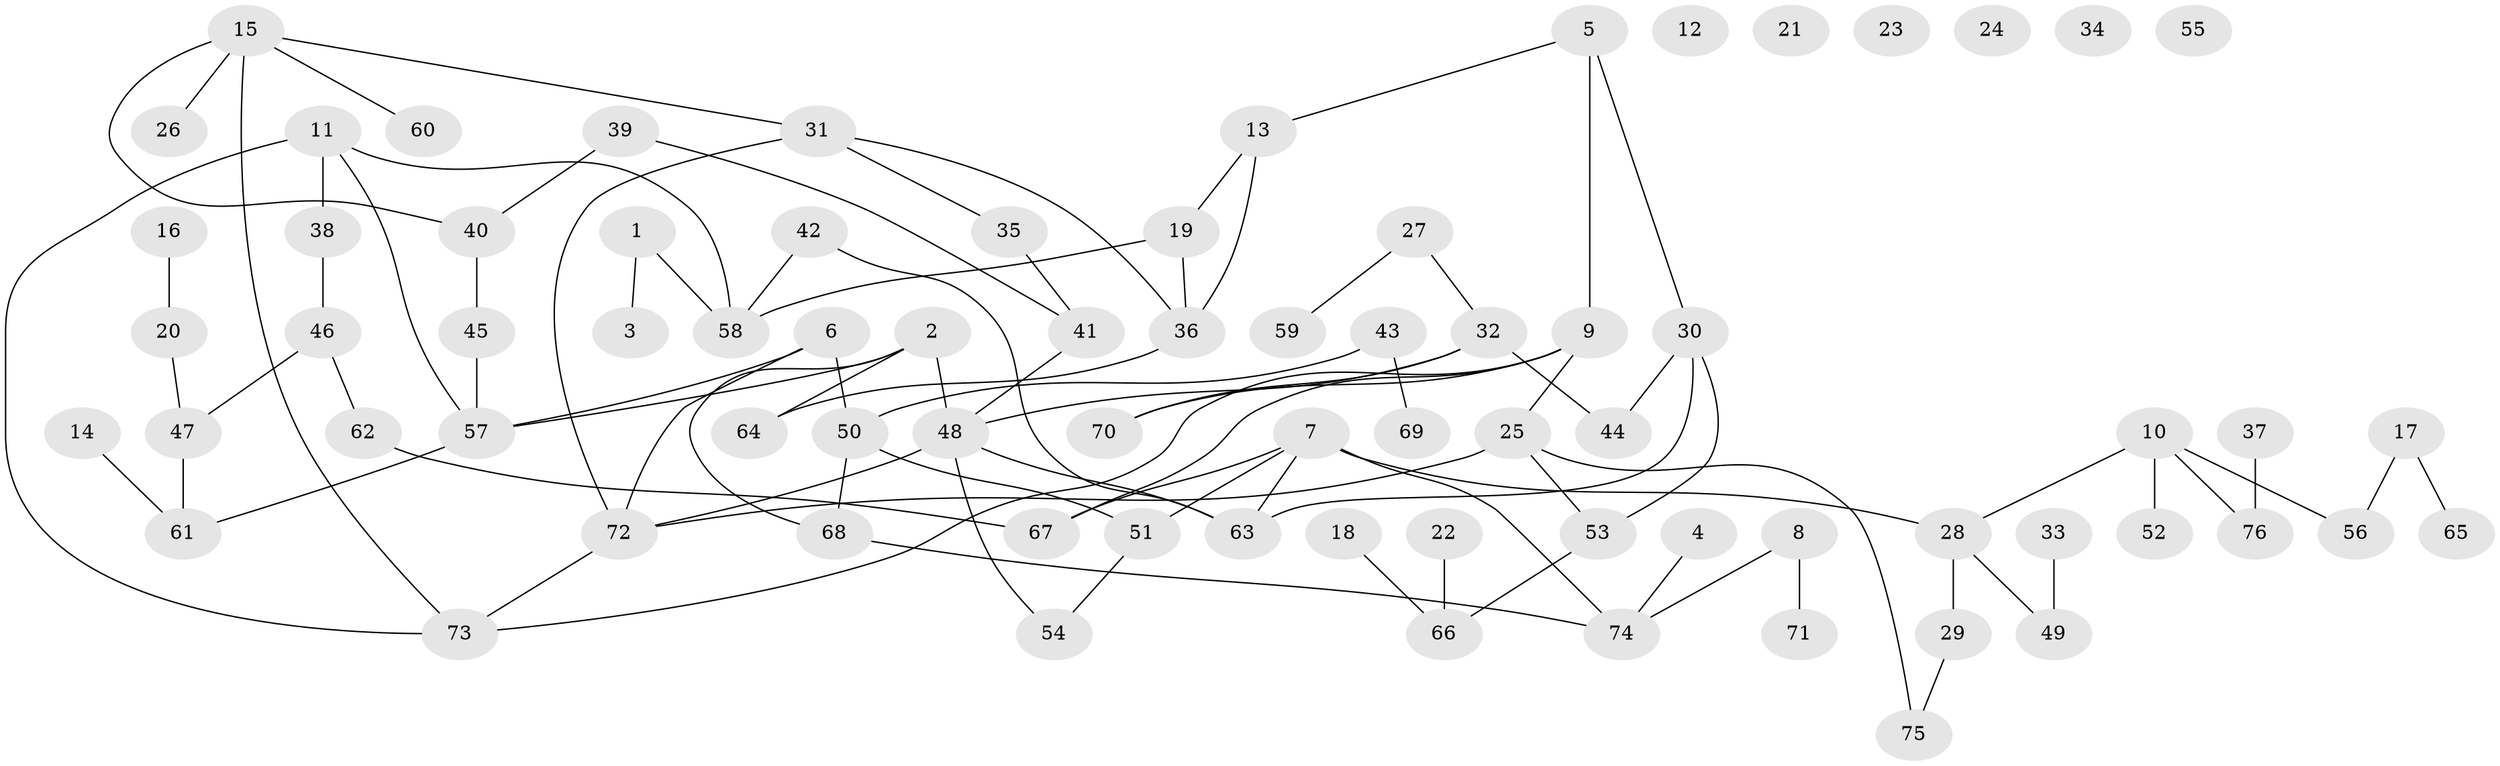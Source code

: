 // Generated by graph-tools (version 1.1) at 2025/25/03/09/25 03:25:23]
// undirected, 76 vertices, 93 edges
graph export_dot {
graph [start="1"]
  node [color=gray90,style=filled];
  1;
  2;
  3;
  4;
  5;
  6;
  7;
  8;
  9;
  10;
  11;
  12;
  13;
  14;
  15;
  16;
  17;
  18;
  19;
  20;
  21;
  22;
  23;
  24;
  25;
  26;
  27;
  28;
  29;
  30;
  31;
  32;
  33;
  34;
  35;
  36;
  37;
  38;
  39;
  40;
  41;
  42;
  43;
  44;
  45;
  46;
  47;
  48;
  49;
  50;
  51;
  52;
  53;
  54;
  55;
  56;
  57;
  58;
  59;
  60;
  61;
  62;
  63;
  64;
  65;
  66;
  67;
  68;
  69;
  70;
  71;
  72;
  73;
  74;
  75;
  76;
  1 -- 3;
  1 -- 58;
  2 -- 48;
  2 -- 57;
  2 -- 64;
  2 -- 68;
  4 -- 74;
  5 -- 9;
  5 -- 13;
  5 -- 30;
  6 -- 50;
  6 -- 57;
  6 -- 72;
  7 -- 28;
  7 -- 51;
  7 -- 63;
  7 -- 67;
  7 -- 74;
  8 -- 71;
  8 -- 74;
  9 -- 25;
  9 -- 67;
  9 -- 70;
  9 -- 73;
  10 -- 28;
  10 -- 52;
  10 -- 56;
  10 -- 76;
  11 -- 38;
  11 -- 57;
  11 -- 58;
  11 -- 73;
  13 -- 19;
  13 -- 36;
  14 -- 61;
  15 -- 26;
  15 -- 31;
  15 -- 40;
  15 -- 60;
  15 -- 73;
  16 -- 20;
  17 -- 56;
  17 -- 65;
  18 -- 66;
  19 -- 36;
  19 -- 58;
  20 -- 47;
  22 -- 66;
  25 -- 53;
  25 -- 72;
  25 -- 75;
  27 -- 32;
  27 -- 59;
  28 -- 29;
  28 -- 49;
  29 -- 75;
  30 -- 44;
  30 -- 53;
  30 -- 63;
  31 -- 35;
  31 -- 36;
  31 -- 72;
  32 -- 44;
  32 -- 48;
  32 -- 70;
  33 -- 49;
  35 -- 41;
  36 -- 64;
  37 -- 76;
  38 -- 46;
  39 -- 40;
  39 -- 41;
  40 -- 45;
  41 -- 48;
  42 -- 58;
  42 -- 63;
  43 -- 50;
  43 -- 69;
  45 -- 57;
  46 -- 47;
  46 -- 62;
  47 -- 61;
  48 -- 54;
  48 -- 63;
  48 -- 72;
  50 -- 51;
  50 -- 68;
  51 -- 54;
  53 -- 66;
  57 -- 61;
  62 -- 67;
  68 -- 74;
  72 -- 73;
}
